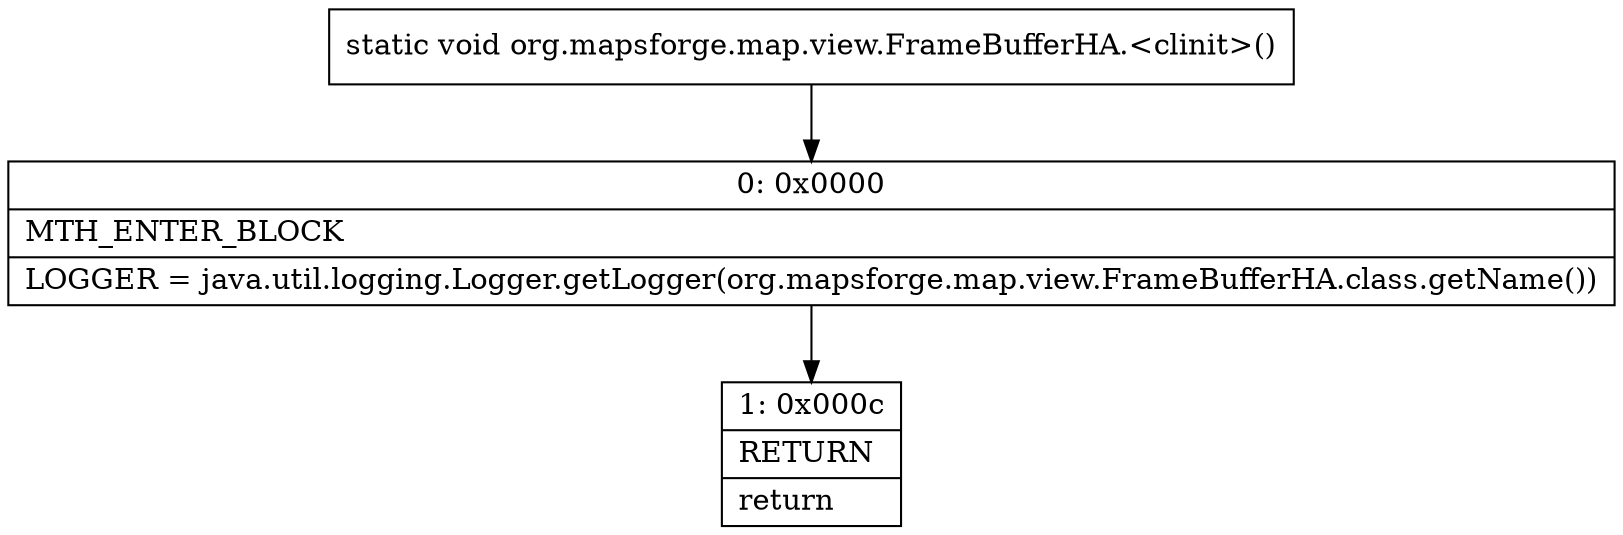 digraph "CFG fororg.mapsforge.map.view.FrameBufferHA.\<clinit\>()V" {
Node_0 [shape=record,label="{0\:\ 0x0000|MTH_ENTER_BLOCK\l|LOGGER = java.util.logging.Logger.getLogger(org.mapsforge.map.view.FrameBufferHA.class.getName())\l}"];
Node_1 [shape=record,label="{1\:\ 0x000c|RETURN\l|return\l}"];
MethodNode[shape=record,label="{static void org.mapsforge.map.view.FrameBufferHA.\<clinit\>() }"];
MethodNode -> Node_0;
Node_0 -> Node_1;
}

